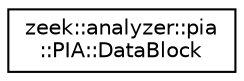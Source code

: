 digraph "Graphical Class Hierarchy"
{
 // LATEX_PDF_SIZE
  edge [fontname="Helvetica",fontsize="10",labelfontname="Helvetica",labelfontsize="10"];
  node [fontname="Helvetica",fontsize="10",shape=record];
  rankdir="LR";
  Node0 [label="zeek::analyzer::pia\l::PIA::DataBlock",height=0.2,width=0.4,color="black", fillcolor="white", style="filled",URL="$dc/d39/classzeek_1_1analyzer_1_1pia_1_1PIA.html#dd/df9/structzeek_1_1analyzer_1_1pia_1_1PIA_1_1DataBlock",tooltip=" "];
}
